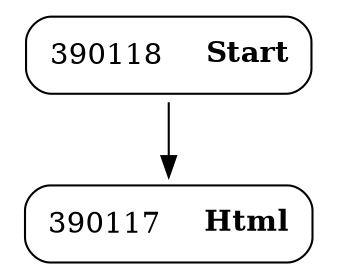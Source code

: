 digraph ast {
node [shape=none];
390117 [label=<<TABLE border='1' cellspacing='0' cellpadding='10' style='rounded' ><TR><TD border='0'>390117</TD><TD border='0'><B>Html</B></TD></TR></TABLE>>];
390118 [label=<<TABLE border='1' cellspacing='0' cellpadding='10' style='rounded' ><TR><TD border='0'>390118</TD><TD border='0'><B>Start</B></TD></TR></TABLE>>];
390118 -> 390117 [weight=2];
}
